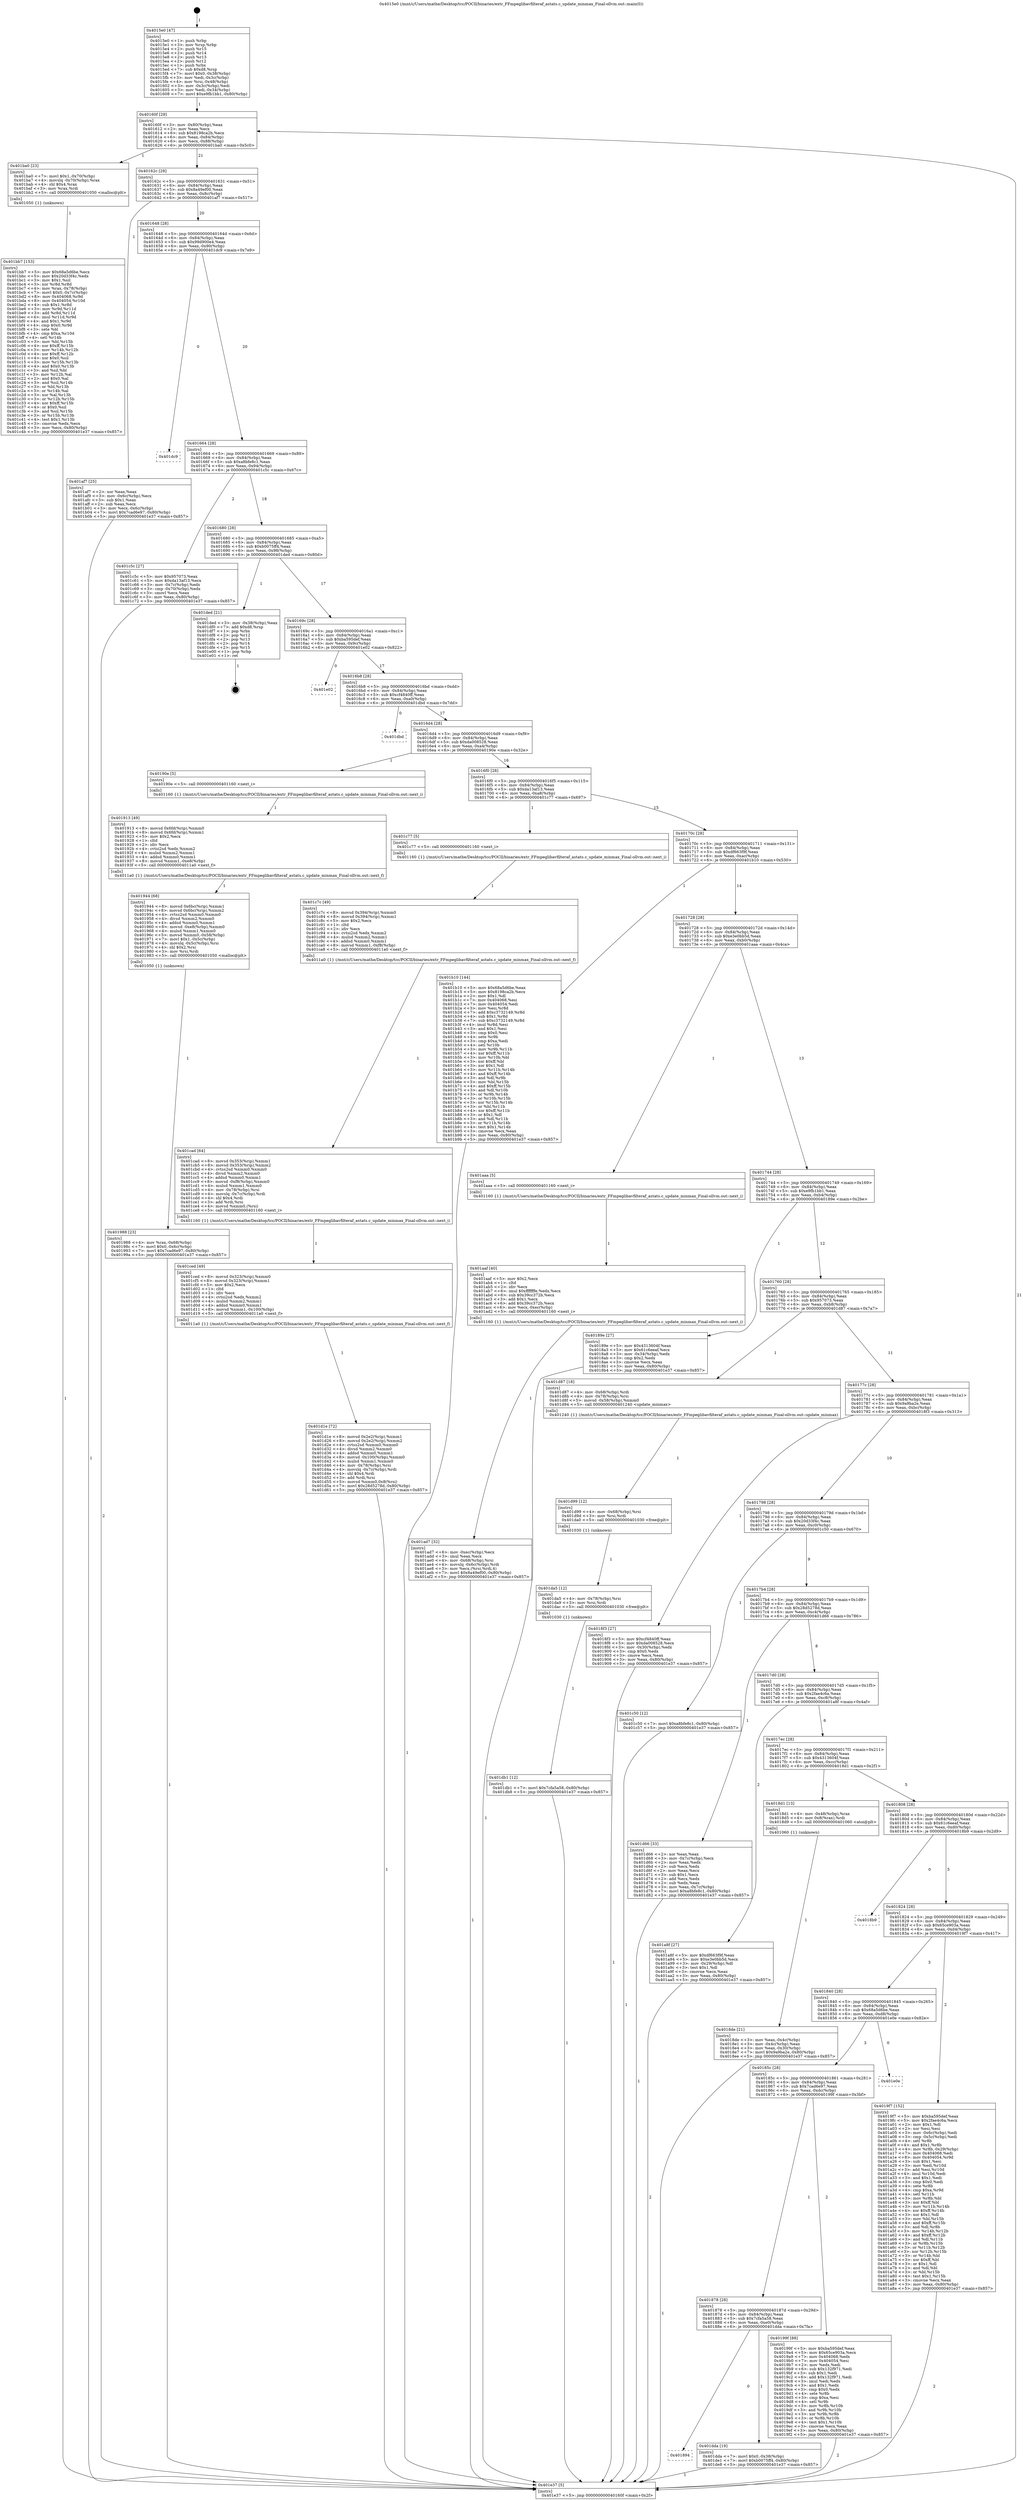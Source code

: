digraph "0x4015e0" {
  label = "0x4015e0 (/mnt/c/Users/mathe/Desktop/tcc/POCII/binaries/extr_FFmpeglibavfilteraf_astats.c_update_minmax_Final-ollvm.out::main(0))"
  labelloc = "t"
  node[shape=record]

  Entry [label="",width=0.3,height=0.3,shape=circle,fillcolor=black,style=filled]
  "0x40160f" [label="{
     0x40160f [29]\l
     | [instrs]\l
     &nbsp;&nbsp;0x40160f \<+3\>: mov -0x80(%rbp),%eax\l
     &nbsp;&nbsp;0x401612 \<+2\>: mov %eax,%ecx\l
     &nbsp;&nbsp;0x401614 \<+6\>: sub $0x8198ca2b,%ecx\l
     &nbsp;&nbsp;0x40161a \<+6\>: mov %eax,-0x84(%rbp)\l
     &nbsp;&nbsp;0x401620 \<+6\>: mov %ecx,-0x88(%rbp)\l
     &nbsp;&nbsp;0x401626 \<+6\>: je 0000000000401ba0 \<main+0x5c0\>\l
  }"]
  "0x401ba0" [label="{
     0x401ba0 [23]\l
     | [instrs]\l
     &nbsp;&nbsp;0x401ba0 \<+7\>: movl $0x1,-0x70(%rbp)\l
     &nbsp;&nbsp;0x401ba7 \<+4\>: movslq -0x70(%rbp),%rax\l
     &nbsp;&nbsp;0x401bab \<+4\>: shl $0x4,%rax\l
     &nbsp;&nbsp;0x401baf \<+3\>: mov %rax,%rdi\l
     &nbsp;&nbsp;0x401bb2 \<+5\>: call 0000000000401050 \<malloc@plt\>\l
     | [calls]\l
     &nbsp;&nbsp;0x401050 \{1\} (unknown)\l
  }"]
  "0x40162c" [label="{
     0x40162c [28]\l
     | [instrs]\l
     &nbsp;&nbsp;0x40162c \<+5\>: jmp 0000000000401631 \<main+0x51\>\l
     &nbsp;&nbsp;0x401631 \<+6\>: mov -0x84(%rbp),%eax\l
     &nbsp;&nbsp;0x401637 \<+5\>: sub $0x8a49ef00,%eax\l
     &nbsp;&nbsp;0x40163c \<+6\>: mov %eax,-0x8c(%rbp)\l
     &nbsp;&nbsp;0x401642 \<+6\>: je 0000000000401af7 \<main+0x517\>\l
  }"]
  Exit [label="",width=0.3,height=0.3,shape=circle,fillcolor=black,style=filled,peripheries=2]
  "0x401af7" [label="{
     0x401af7 [25]\l
     | [instrs]\l
     &nbsp;&nbsp;0x401af7 \<+2\>: xor %eax,%eax\l
     &nbsp;&nbsp;0x401af9 \<+3\>: mov -0x6c(%rbp),%ecx\l
     &nbsp;&nbsp;0x401afc \<+3\>: sub $0x1,%eax\l
     &nbsp;&nbsp;0x401aff \<+2\>: sub %eax,%ecx\l
     &nbsp;&nbsp;0x401b01 \<+3\>: mov %ecx,-0x6c(%rbp)\l
     &nbsp;&nbsp;0x401b04 \<+7\>: movl $0x7cad6e97,-0x80(%rbp)\l
     &nbsp;&nbsp;0x401b0b \<+5\>: jmp 0000000000401e37 \<main+0x857\>\l
  }"]
  "0x401648" [label="{
     0x401648 [28]\l
     | [instrs]\l
     &nbsp;&nbsp;0x401648 \<+5\>: jmp 000000000040164d \<main+0x6d\>\l
     &nbsp;&nbsp;0x40164d \<+6\>: mov -0x84(%rbp),%eax\l
     &nbsp;&nbsp;0x401653 \<+5\>: sub $0x99d900e4,%eax\l
     &nbsp;&nbsp;0x401658 \<+6\>: mov %eax,-0x90(%rbp)\l
     &nbsp;&nbsp;0x40165e \<+6\>: je 0000000000401dc9 \<main+0x7e9\>\l
  }"]
  "0x401894" [label="{
     0x401894\l
  }", style=dashed]
  "0x401dc9" [label="{
     0x401dc9\l
  }", style=dashed]
  "0x401664" [label="{
     0x401664 [28]\l
     | [instrs]\l
     &nbsp;&nbsp;0x401664 \<+5\>: jmp 0000000000401669 \<main+0x89\>\l
     &nbsp;&nbsp;0x401669 \<+6\>: mov -0x84(%rbp),%eax\l
     &nbsp;&nbsp;0x40166f \<+5\>: sub $0xa8bfe8c1,%eax\l
     &nbsp;&nbsp;0x401674 \<+6\>: mov %eax,-0x94(%rbp)\l
     &nbsp;&nbsp;0x40167a \<+6\>: je 0000000000401c5c \<main+0x67c\>\l
  }"]
  "0x401dda" [label="{
     0x401dda [19]\l
     | [instrs]\l
     &nbsp;&nbsp;0x401dda \<+7\>: movl $0x0,-0x38(%rbp)\l
     &nbsp;&nbsp;0x401de1 \<+7\>: movl $0xb0075ff4,-0x80(%rbp)\l
     &nbsp;&nbsp;0x401de8 \<+5\>: jmp 0000000000401e37 \<main+0x857\>\l
  }"]
  "0x401c5c" [label="{
     0x401c5c [27]\l
     | [instrs]\l
     &nbsp;&nbsp;0x401c5c \<+5\>: mov $0x957073,%eax\l
     &nbsp;&nbsp;0x401c61 \<+5\>: mov $0xda13af13,%ecx\l
     &nbsp;&nbsp;0x401c66 \<+3\>: mov -0x7c(%rbp),%edx\l
     &nbsp;&nbsp;0x401c69 \<+3\>: cmp -0x70(%rbp),%edx\l
     &nbsp;&nbsp;0x401c6c \<+3\>: cmovl %ecx,%eax\l
     &nbsp;&nbsp;0x401c6f \<+3\>: mov %eax,-0x80(%rbp)\l
     &nbsp;&nbsp;0x401c72 \<+5\>: jmp 0000000000401e37 \<main+0x857\>\l
  }"]
  "0x401680" [label="{
     0x401680 [28]\l
     | [instrs]\l
     &nbsp;&nbsp;0x401680 \<+5\>: jmp 0000000000401685 \<main+0xa5\>\l
     &nbsp;&nbsp;0x401685 \<+6\>: mov -0x84(%rbp),%eax\l
     &nbsp;&nbsp;0x40168b \<+5\>: sub $0xb0075ff4,%eax\l
     &nbsp;&nbsp;0x401690 \<+6\>: mov %eax,-0x98(%rbp)\l
     &nbsp;&nbsp;0x401696 \<+6\>: je 0000000000401ded \<main+0x80d\>\l
  }"]
  "0x401db1" [label="{
     0x401db1 [12]\l
     | [instrs]\l
     &nbsp;&nbsp;0x401db1 \<+7\>: movl $0x7cfa5a58,-0x80(%rbp)\l
     &nbsp;&nbsp;0x401db8 \<+5\>: jmp 0000000000401e37 \<main+0x857\>\l
  }"]
  "0x401ded" [label="{
     0x401ded [21]\l
     | [instrs]\l
     &nbsp;&nbsp;0x401ded \<+3\>: mov -0x38(%rbp),%eax\l
     &nbsp;&nbsp;0x401df0 \<+7\>: add $0xd8,%rsp\l
     &nbsp;&nbsp;0x401df7 \<+1\>: pop %rbx\l
     &nbsp;&nbsp;0x401df8 \<+2\>: pop %r12\l
     &nbsp;&nbsp;0x401dfa \<+2\>: pop %r13\l
     &nbsp;&nbsp;0x401dfc \<+2\>: pop %r14\l
     &nbsp;&nbsp;0x401dfe \<+2\>: pop %r15\l
     &nbsp;&nbsp;0x401e00 \<+1\>: pop %rbp\l
     &nbsp;&nbsp;0x401e01 \<+1\>: ret\l
  }"]
  "0x40169c" [label="{
     0x40169c [28]\l
     | [instrs]\l
     &nbsp;&nbsp;0x40169c \<+5\>: jmp 00000000004016a1 \<main+0xc1\>\l
     &nbsp;&nbsp;0x4016a1 \<+6\>: mov -0x84(%rbp),%eax\l
     &nbsp;&nbsp;0x4016a7 \<+5\>: sub $0xba595def,%eax\l
     &nbsp;&nbsp;0x4016ac \<+6\>: mov %eax,-0x9c(%rbp)\l
     &nbsp;&nbsp;0x4016b2 \<+6\>: je 0000000000401e02 \<main+0x822\>\l
  }"]
  "0x401da5" [label="{
     0x401da5 [12]\l
     | [instrs]\l
     &nbsp;&nbsp;0x401da5 \<+4\>: mov -0x78(%rbp),%rsi\l
     &nbsp;&nbsp;0x401da9 \<+3\>: mov %rsi,%rdi\l
     &nbsp;&nbsp;0x401dac \<+5\>: call 0000000000401030 \<free@plt\>\l
     | [calls]\l
     &nbsp;&nbsp;0x401030 \{1\} (unknown)\l
  }"]
  "0x401e02" [label="{
     0x401e02\l
  }", style=dashed]
  "0x4016b8" [label="{
     0x4016b8 [28]\l
     | [instrs]\l
     &nbsp;&nbsp;0x4016b8 \<+5\>: jmp 00000000004016bd \<main+0xdd\>\l
     &nbsp;&nbsp;0x4016bd \<+6\>: mov -0x84(%rbp),%eax\l
     &nbsp;&nbsp;0x4016c3 \<+5\>: sub $0xcf4840ff,%eax\l
     &nbsp;&nbsp;0x4016c8 \<+6\>: mov %eax,-0xa0(%rbp)\l
     &nbsp;&nbsp;0x4016ce \<+6\>: je 0000000000401dbd \<main+0x7dd\>\l
  }"]
  "0x401d99" [label="{
     0x401d99 [12]\l
     | [instrs]\l
     &nbsp;&nbsp;0x401d99 \<+4\>: mov -0x68(%rbp),%rsi\l
     &nbsp;&nbsp;0x401d9d \<+3\>: mov %rsi,%rdi\l
     &nbsp;&nbsp;0x401da0 \<+5\>: call 0000000000401030 \<free@plt\>\l
     | [calls]\l
     &nbsp;&nbsp;0x401030 \{1\} (unknown)\l
  }"]
  "0x401dbd" [label="{
     0x401dbd\l
  }", style=dashed]
  "0x4016d4" [label="{
     0x4016d4 [28]\l
     | [instrs]\l
     &nbsp;&nbsp;0x4016d4 \<+5\>: jmp 00000000004016d9 \<main+0xf9\>\l
     &nbsp;&nbsp;0x4016d9 \<+6\>: mov -0x84(%rbp),%eax\l
     &nbsp;&nbsp;0x4016df \<+5\>: sub $0xda008528,%eax\l
     &nbsp;&nbsp;0x4016e4 \<+6\>: mov %eax,-0xa4(%rbp)\l
     &nbsp;&nbsp;0x4016ea \<+6\>: je 000000000040190e \<main+0x32e\>\l
  }"]
  "0x401d1e" [label="{
     0x401d1e [72]\l
     | [instrs]\l
     &nbsp;&nbsp;0x401d1e \<+8\>: movsd 0x2e2(%rip),%xmm1\l
     &nbsp;&nbsp;0x401d26 \<+8\>: movsd 0x2e2(%rip),%xmm2\l
     &nbsp;&nbsp;0x401d2e \<+4\>: cvtss2sd %xmm0,%xmm0\l
     &nbsp;&nbsp;0x401d32 \<+4\>: divsd %xmm2,%xmm0\l
     &nbsp;&nbsp;0x401d36 \<+4\>: addsd %xmm0,%xmm1\l
     &nbsp;&nbsp;0x401d3a \<+8\>: movsd -0x100(%rbp),%xmm0\l
     &nbsp;&nbsp;0x401d42 \<+4\>: mulsd %xmm1,%xmm0\l
     &nbsp;&nbsp;0x401d46 \<+4\>: mov -0x78(%rbp),%rsi\l
     &nbsp;&nbsp;0x401d4a \<+4\>: movslq -0x7c(%rbp),%rdi\l
     &nbsp;&nbsp;0x401d4e \<+4\>: shl $0x4,%rdi\l
     &nbsp;&nbsp;0x401d52 \<+3\>: add %rdi,%rsi\l
     &nbsp;&nbsp;0x401d55 \<+5\>: movsd %xmm0,0x8(%rsi)\l
     &nbsp;&nbsp;0x401d5a \<+7\>: movl $0x28d5278d,-0x80(%rbp)\l
     &nbsp;&nbsp;0x401d61 \<+5\>: jmp 0000000000401e37 \<main+0x857\>\l
  }"]
  "0x40190e" [label="{
     0x40190e [5]\l
     | [instrs]\l
     &nbsp;&nbsp;0x40190e \<+5\>: call 0000000000401160 \<next_i\>\l
     | [calls]\l
     &nbsp;&nbsp;0x401160 \{1\} (/mnt/c/Users/mathe/Desktop/tcc/POCII/binaries/extr_FFmpeglibavfilteraf_astats.c_update_minmax_Final-ollvm.out::next_i)\l
  }"]
  "0x4016f0" [label="{
     0x4016f0 [28]\l
     | [instrs]\l
     &nbsp;&nbsp;0x4016f0 \<+5\>: jmp 00000000004016f5 \<main+0x115\>\l
     &nbsp;&nbsp;0x4016f5 \<+6\>: mov -0x84(%rbp),%eax\l
     &nbsp;&nbsp;0x4016fb \<+5\>: sub $0xda13af13,%eax\l
     &nbsp;&nbsp;0x401700 \<+6\>: mov %eax,-0xa8(%rbp)\l
     &nbsp;&nbsp;0x401706 \<+6\>: je 0000000000401c77 \<main+0x697\>\l
  }"]
  "0x401ced" [label="{
     0x401ced [49]\l
     | [instrs]\l
     &nbsp;&nbsp;0x401ced \<+8\>: movsd 0x323(%rip),%xmm0\l
     &nbsp;&nbsp;0x401cf5 \<+8\>: movsd 0x323(%rip),%xmm1\l
     &nbsp;&nbsp;0x401cfd \<+5\>: mov $0x2,%ecx\l
     &nbsp;&nbsp;0x401d02 \<+1\>: cltd\l
     &nbsp;&nbsp;0x401d03 \<+2\>: idiv %ecx\l
     &nbsp;&nbsp;0x401d05 \<+4\>: cvtsi2sd %edx,%xmm2\l
     &nbsp;&nbsp;0x401d09 \<+4\>: mulsd %xmm2,%xmm1\l
     &nbsp;&nbsp;0x401d0d \<+4\>: addsd %xmm0,%xmm1\l
     &nbsp;&nbsp;0x401d11 \<+8\>: movsd %xmm1,-0x100(%rbp)\l
     &nbsp;&nbsp;0x401d19 \<+5\>: call 00000000004011a0 \<next_f\>\l
     | [calls]\l
     &nbsp;&nbsp;0x4011a0 \{1\} (/mnt/c/Users/mathe/Desktop/tcc/POCII/binaries/extr_FFmpeglibavfilteraf_astats.c_update_minmax_Final-ollvm.out::next_f)\l
  }"]
  "0x401c77" [label="{
     0x401c77 [5]\l
     | [instrs]\l
     &nbsp;&nbsp;0x401c77 \<+5\>: call 0000000000401160 \<next_i\>\l
     | [calls]\l
     &nbsp;&nbsp;0x401160 \{1\} (/mnt/c/Users/mathe/Desktop/tcc/POCII/binaries/extr_FFmpeglibavfilteraf_astats.c_update_minmax_Final-ollvm.out::next_i)\l
  }"]
  "0x40170c" [label="{
     0x40170c [28]\l
     | [instrs]\l
     &nbsp;&nbsp;0x40170c \<+5\>: jmp 0000000000401711 \<main+0x131\>\l
     &nbsp;&nbsp;0x401711 \<+6\>: mov -0x84(%rbp),%eax\l
     &nbsp;&nbsp;0x401717 \<+5\>: sub $0xdf663f9f,%eax\l
     &nbsp;&nbsp;0x40171c \<+6\>: mov %eax,-0xac(%rbp)\l
     &nbsp;&nbsp;0x401722 \<+6\>: je 0000000000401b10 \<main+0x530\>\l
  }"]
  "0x401cad" [label="{
     0x401cad [64]\l
     | [instrs]\l
     &nbsp;&nbsp;0x401cad \<+8\>: movsd 0x353(%rip),%xmm1\l
     &nbsp;&nbsp;0x401cb5 \<+8\>: movsd 0x353(%rip),%xmm2\l
     &nbsp;&nbsp;0x401cbd \<+4\>: cvtss2sd %xmm0,%xmm0\l
     &nbsp;&nbsp;0x401cc1 \<+4\>: divsd %xmm2,%xmm0\l
     &nbsp;&nbsp;0x401cc5 \<+4\>: addsd %xmm0,%xmm1\l
     &nbsp;&nbsp;0x401cc9 \<+8\>: movsd -0xf8(%rbp),%xmm0\l
     &nbsp;&nbsp;0x401cd1 \<+4\>: mulsd %xmm1,%xmm0\l
     &nbsp;&nbsp;0x401cd5 \<+4\>: mov -0x78(%rbp),%rsi\l
     &nbsp;&nbsp;0x401cd9 \<+4\>: movslq -0x7c(%rbp),%rdi\l
     &nbsp;&nbsp;0x401cdd \<+4\>: shl $0x4,%rdi\l
     &nbsp;&nbsp;0x401ce1 \<+3\>: add %rdi,%rsi\l
     &nbsp;&nbsp;0x401ce4 \<+4\>: movsd %xmm0,(%rsi)\l
     &nbsp;&nbsp;0x401ce8 \<+5\>: call 0000000000401160 \<next_i\>\l
     | [calls]\l
     &nbsp;&nbsp;0x401160 \{1\} (/mnt/c/Users/mathe/Desktop/tcc/POCII/binaries/extr_FFmpeglibavfilteraf_astats.c_update_minmax_Final-ollvm.out::next_i)\l
  }"]
  "0x401b10" [label="{
     0x401b10 [144]\l
     | [instrs]\l
     &nbsp;&nbsp;0x401b10 \<+5\>: mov $0x68a5d6be,%eax\l
     &nbsp;&nbsp;0x401b15 \<+5\>: mov $0x8198ca2b,%ecx\l
     &nbsp;&nbsp;0x401b1a \<+2\>: mov $0x1,%dl\l
     &nbsp;&nbsp;0x401b1c \<+7\>: mov 0x404068,%esi\l
     &nbsp;&nbsp;0x401b23 \<+7\>: mov 0x404054,%edi\l
     &nbsp;&nbsp;0x401b2a \<+3\>: mov %esi,%r8d\l
     &nbsp;&nbsp;0x401b2d \<+7\>: add $0xc3732149,%r8d\l
     &nbsp;&nbsp;0x401b34 \<+4\>: sub $0x1,%r8d\l
     &nbsp;&nbsp;0x401b38 \<+7\>: sub $0xc3732149,%r8d\l
     &nbsp;&nbsp;0x401b3f \<+4\>: imul %r8d,%esi\l
     &nbsp;&nbsp;0x401b43 \<+3\>: and $0x1,%esi\l
     &nbsp;&nbsp;0x401b46 \<+3\>: cmp $0x0,%esi\l
     &nbsp;&nbsp;0x401b49 \<+4\>: sete %r9b\l
     &nbsp;&nbsp;0x401b4d \<+3\>: cmp $0xa,%edi\l
     &nbsp;&nbsp;0x401b50 \<+4\>: setl %r10b\l
     &nbsp;&nbsp;0x401b54 \<+3\>: mov %r9b,%r11b\l
     &nbsp;&nbsp;0x401b57 \<+4\>: xor $0xff,%r11b\l
     &nbsp;&nbsp;0x401b5b \<+3\>: mov %r10b,%bl\l
     &nbsp;&nbsp;0x401b5e \<+3\>: xor $0xff,%bl\l
     &nbsp;&nbsp;0x401b61 \<+3\>: xor $0x1,%dl\l
     &nbsp;&nbsp;0x401b64 \<+3\>: mov %r11b,%r14b\l
     &nbsp;&nbsp;0x401b67 \<+4\>: and $0xff,%r14b\l
     &nbsp;&nbsp;0x401b6b \<+3\>: and %dl,%r9b\l
     &nbsp;&nbsp;0x401b6e \<+3\>: mov %bl,%r15b\l
     &nbsp;&nbsp;0x401b71 \<+4\>: and $0xff,%r15b\l
     &nbsp;&nbsp;0x401b75 \<+3\>: and %dl,%r10b\l
     &nbsp;&nbsp;0x401b78 \<+3\>: or %r9b,%r14b\l
     &nbsp;&nbsp;0x401b7b \<+3\>: or %r10b,%r15b\l
     &nbsp;&nbsp;0x401b7e \<+3\>: xor %r15b,%r14b\l
     &nbsp;&nbsp;0x401b81 \<+3\>: or %bl,%r11b\l
     &nbsp;&nbsp;0x401b84 \<+4\>: xor $0xff,%r11b\l
     &nbsp;&nbsp;0x401b88 \<+3\>: or $0x1,%dl\l
     &nbsp;&nbsp;0x401b8b \<+3\>: and %dl,%r11b\l
     &nbsp;&nbsp;0x401b8e \<+3\>: or %r11b,%r14b\l
     &nbsp;&nbsp;0x401b91 \<+4\>: test $0x1,%r14b\l
     &nbsp;&nbsp;0x401b95 \<+3\>: cmovne %ecx,%eax\l
     &nbsp;&nbsp;0x401b98 \<+3\>: mov %eax,-0x80(%rbp)\l
     &nbsp;&nbsp;0x401b9b \<+5\>: jmp 0000000000401e37 \<main+0x857\>\l
  }"]
  "0x401728" [label="{
     0x401728 [28]\l
     | [instrs]\l
     &nbsp;&nbsp;0x401728 \<+5\>: jmp 000000000040172d \<main+0x14d\>\l
     &nbsp;&nbsp;0x40172d \<+6\>: mov -0x84(%rbp),%eax\l
     &nbsp;&nbsp;0x401733 \<+5\>: sub $0xe3e0bb5d,%eax\l
     &nbsp;&nbsp;0x401738 \<+6\>: mov %eax,-0xb0(%rbp)\l
     &nbsp;&nbsp;0x40173e \<+6\>: je 0000000000401aaa \<main+0x4ca\>\l
  }"]
  "0x401c7c" [label="{
     0x401c7c [49]\l
     | [instrs]\l
     &nbsp;&nbsp;0x401c7c \<+8\>: movsd 0x394(%rip),%xmm0\l
     &nbsp;&nbsp;0x401c84 \<+8\>: movsd 0x394(%rip),%xmm1\l
     &nbsp;&nbsp;0x401c8c \<+5\>: mov $0x2,%ecx\l
     &nbsp;&nbsp;0x401c91 \<+1\>: cltd\l
     &nbsp;&nbsp;0x401c92 \<+2\>: idiv %ecx\l
     &nbsp;&nbsp;0x401c94 \<+4\>: cvtsi2sd %edx,%xmm2\l
     &nbsp;&nbsp;0x401c98 \<+4\>: mulsd %xmm2,%xmm1\l
     &nbsp;&nbsp;0x401c9c \<+4\>: addsd %xmm0,%xmm1\l
     &nbsp;&nbsp;0x401ca0 \<+8\>: movsd %xmm1,-0xf8(%rbp)\l
     &nbsp;&nbsp;0x401ca8 \<+5\>: call 00000000004011a0 \<next_f\>\l
     | [calls]\l
     &nbsp;&nbsp;0x4011a0 \{1\} (/mnt/c/Users/mathe/Desktop/tcc/POCII/binaries/extr_FFmpeglibavfilteraf_astats.c_update_minmax_Final-ollvm.out::next_f)\l
  }"]
  "0x401aaa" [label="{
     0x401aaa [5]\l
     | [instrs]\l
     &nbsp;&nbsp;0x401aaa \<+5\>: call 0000000000401160 \<next_i\>\l
     | [calls]\l
     &nbsp;&nbsp;0x401160 \{1\} (/mnt/c/Users/mathe/Desktop/tcc/POCII/binaries/extr_FFmpeglibavfilteraf_astats.c_update_minmax_Final-ollvm.out::next_i)\l
  }"]
  "0x401744" [label="{
     0x401744 [28]\l
     | [instrs]\l
     &nbsp;&nbsp;0x401744 \<+5\>: jmp 0000000000401749 \<main+0x169\>\l
     &nbsp;&nbsp;0x401749 \<+6\>: mov -0x84(%rbp),%eax\l
     &nbsp;&nbsp;0x40174f \<+5\>: sub $0xe9fb1bb1,%eax\l
     &nbsp;&nbsp;0x401754 \<+6\>: mov %eax,-0xb4(%rbp)\l
     &nbsp;&nbsp;0x40175a \<+6\>: je 000000000040189e \<main+0x2be\>\l
  }"]
  "0x401bb7" [label="{
     0x401bb7 [153]\l
     | [instrs]\l
     &nbsp;&nbsp;0x401bb7 \<+5\>: mov $0x68a5d6be,%ecx\l
     &nbsp;&nbsp;0x401bbc \<+5\>: mov $0x20d33f4c,%edx\l
     &nbsp;&nbsp;0x401bc1 \<+3\>: mov $0x1,%sil\l
     &nbsp;&nbsp;0x401bc4 \<+3\>: xor %r8d,%r8d\l
     &nbsp;&nbsp;0x401bc7 \<+4\>: mov %rax,-0x78(%rbp)\l
     &nbsp;&nbsp;0x401bcb \<+7\>: movl $0x0,-0x7c(%rbp)\l
     &nbsp;&nbsp;0x401bd2 \<+8\>: mov 0x404068,%r9d\l
     &nbsp;&nbsp;0x401bda \<+8\>: mov 0x404054,%r10d\l
     &nbsp;&nbsp;0x401be2 \<+4\>: sub $0x1,%r8d\l
     &nbsp;&nbsp;0x401be6 \<+3\>: mov %r9d,%r11d\l
     &nbsp;&nbsp;0x401be9 \<+3\>: add %r8d,%r11d\l
     &nbsp;&nbsp;0x401bec \<+4\>: imul %r11d,%r9d\l
     &nbsp;&nbsp;0x401bf0 \<+4\>: and $0x1,%r9d\l
     &nbsp;&nbsp;0x401bf4 \<+4\>: cmp $0x0,%r9d\l
     &nbsp;&nbsp;0x401bf8 \<+3\>: sete %bl\l
     &nbsp;&nbsp;0x401bfb \<+4\>: cmp $0xa,%r10d\l
     &nbsp;&nbsp;0x401bff \<+4\>: setl %r14b\l
     &nbsp;&nbsp;0x401c03 \<+3\>: mov %bl,%r15b\l
     &nbsp;&nbsp;0x401c06 \<+4\>: xor $0xff,%r15b\l
     &nbsp;&nbsp;0x401c0a \<+3\>: mov %r14b,%r12b\l
     &nbsp;&nbsp;0x401c0d \<+4\>: xor $0xff,%r12b\l
     &nbsp;&nbsp;0x401c11 \<+4\>: xor $0x0,%sil\l
     &nbsp;&nbsp;0x401c15 \<+3\>: mov %r15b,%r13b\l
     &nbsp;&nbsp;0x401c18 \<+4\>: and $0x0,%r13b\l
     &nbsp;&nbsp;0x401c1c \<+3\>: and %sil,%bl\l
     &nbsp;&nbsp;0x401c1f \<+3\>: mov %r12b,%al\l
     &nbsp;&nbsp;0x401c22 \<+2\>: and $0x0,%al\l
     &nbsp;&nbsp;0x401c24 \<+3\>: and %sil,%r14b\l
     &nbsp;&nbsp;0x401c27 \<+3\>: or %bl,%r13b\l
     &nbsp;&nbsp;0x401c2a \<+3\>: or %r14b,%al\l
     &nbsp;&nbsp;0x401c2d \<+3\>: xor %al,%r13b\l
     &nbsp;&nbsp;0x401c30 \<+3\>: or %r12b,%r15b\l
     &nbsp;&nbsp;0x401c33 \<+4\>: xor $0xff,%r15b\l
     &nbsp;&nbsp;0x401c37 \<+4\>: or $0x0,%sil\l
     &nbsp;&nbsp;0x401c3b \<+3\>: and %sil,%r15b\l
     &nbsp;&nbsp;0x401c3e \<+3\>: or %r15b,%r13b\l
     &nbsp;&nbsp;0x401c41 \<+4\>: test $0x1,%r13b\l
     &nbsp;&nbsp;0x401c45 \<+3\>: cmovne %edx,%ecx\l
     &nbsp;&nbsp;0x401c48 \<+3\>: mov %ecx,-0x80(%rbp)\l
     &nbsp;&nbsp;0x401c4b \<+5\>: jmp 0000000000401e37 \<main+0x857\>\l
  }"]
  "0x40189e" [label="{
     0x40189e [27]\l
     | [instrs]\l
     &nbsp;&nbsp;0x40189e \<+5\>: mov $0x4313604f,%eax\l
     &nbsp;&nbsp;0x4018a3 \<+5\>: mov $0x61c6eeaf,%ecx\l
     &nbsp;&nbsp;0x4018a8 \<+3\>: mov -0x34(%rbp),%edx\l
     &nbsp;&nbsp;0x4018ab \<+3\>: cmp $0x2,%edx\l
     &nbsp;&nbsp;0x4018ae \<+3\>: cmovne %ecx,%eax\l
     &nbsp;&nbsp;0x4018b1 \<+3\>: mov %eax,-0x80(%rbp)\l
     &nbsp;&nbsp;0x4018b4 \<+5\>: jmp 0000000000401e37 \<main+0x857\>\l
  }"]
  "0x401760" [label="{
     0x401760 [28]\l
     | [instrs]\l
     &nbsp;&nbsp;0x401760 \<+5\>: jmp 0000000000401765 \<main+0x185\>\l
     &nbsp;&nbsp;0x401765 \<+6\>: mov -0x84(%rbp),%eax\l
     &nbsp;&nbsp;0x40176b \<+5\>: sub $0x957073,%eax\l
     &nbsp;&nbsp;0x401770 \<+6\>: mov %eax,-0xb8(%rbp)\l
     &nbsp;&nbsp;0x401776 \<+6\>: je 0000000000401d87 \<main+0x7a7\>\l
  }"]
  "0x401e37" [label="{
     0x401e37 [5]\l
     | [instrs]\l
     &nbsp;&nbsp;0x401e37 \<+5\>: jmp 000000000040160f \<main+0x2f\>\l
  }"]
  "0x4015e0" [label="{
     0x4015e0 [47]\l
     | [instrs]\l
     &nbsp;&nbsp;0x4015e0 \<+1\>: push %rbp\l
     &nbsp;&nbsp;0x4015e1 \<+3\>: mov %rsp,%rbp\l
     &nbsp;&nbsp;0x4015e4 \<+2\>: push %r15\l
     &nbsp;&nbsp;0x4015e6 \<+2\>: push %r14\l
     &nbsp;&nbsp;0x4015e8 \<+2\>: push %r13\l
     &nbsp;&nbsp;0x4015ea \<+2\>: push %r12\l
     &nbsp;&nbsp;0x4015ec \<+1\>: push %rbx\l
     &nbsp;&nbsp;0x4015ed \<+7\>: sub $0xd8,%rsp\l
     &nbsp;&nbsp;0x4015f4 \<+7\>: movl $0x0,-0x38(%rbp)\l
     &nbsp;&nbsp;0x4015fb \<+3\>: mov %edi,-0x3c(%rbp)\l
     &nbsp;&nbsp;0x4015fe \<+4\>: mov %rsi,-0x48(%rbp)\l
     &nbsp;&nbsp;0x401602 \<+3\>: mov -0x3c(%rbp),%edi\l
     &nbsp;&nbsp;0x401605 \<+3\>: mov %edi,-0x34(%rbp)\l
     &nbsp;&nbsp;0x401608 \<+7\>: movl $0xe9fb1bb1,-0x80(%rbp)\l
  }"]
  "0x401ad7" [label="{
     0x401ad7 [32]\l
     | [instrs]\l
     &nbsp;&nbsp;0x401ad7 \<+6\>: mov -0xec(%rbp),%ecx\l
     &nbsp;&nbsp;0x401add \<+3\>: imul %eax,%ecx\l
     &nbsp;&nbsp;0x401ae0 \<+4\>: mov -0x68(%rbp),%rsi\l
     &nbsp;&nbsp;0x401ae4 \<+4\>: movslq -0x6c(%rbp),%rdi\l
     &nbsp;&nbsp;0x401ae8 \<+3\>: mov %ecx,(%rsi,%rdi,4)\l
     &nbsp;&nbsp;0x401aeb \<+7\>: movl $0x8a49ef00,-0x80(%rbp)\l
     &nbsp;&nbsp;0x401af2 \<+5\>: jmp 0000000000401e37 \<main+0x857\>\l
  }"]
  "0x401d87" [label="{
     0x401d87 [18]\l
     | [instrs]\l
     &nbsp;&nbsp;0x401d87 \<+4\>: mov -0x68(%rbp),%rdi\l
     &nbsp;&nbsp;0x401d8b \<+4\>: mov -0x78(%rbp),%rsi\l
     &nbsp;&nbsp;0x401d8f \<+5\>: movsd -0x58(%rbp),%xmm0\l
     &nbsp;&nbsp;0x401d94 \<+5\>: call 0000000000401240 \<update_minmax\>\l
     | [calls]\l
     &nbsp;&nbsp;0x401240 \{1\} (/mnt/c/Users/mathe/Desktop/tcc/POCII/binaries/extr_FFmpeglibavfilteraf_astats.c_update_minmax_Final-ollvm.out::update_minmax)\l
  }"]
  "0x40177c" [label="{
     0x40177c [28]\l
     | [instrs]\l
     &nbsp;&nbsp;0x40177c \<+5\>: jmp 0000000000401781 \<main+0x1a1\>\l
     &nbsp;&nbsp;0x401781 \<+6\>: mov -0x84(%rbp),%eax\l
     &nbsp;&nbsp;0x401787 \<+5\>: sub $0x9a9ba2e,%eax\l
     &nbsp;&nbsp;0x40178c \<+6\>: mov %eax,-0xbc(%rbp)\l
     &nbsp;&nbsp;0x401792 \<+6\>: je 00000000004018f3 \<main+0x313\>\l
  }"]
  "0x401aaf" [label="{
     0x401aaf [40]\l
     | [instrs]\l
     &nbsp;&nbsp;0x401aaf \<+5\>: mov $0x2,%ecx\l
     &nbsp;&nbsp;0x401ab4 \<+1\>: cltd\l
     &nbsp;&nbsp;0x401ab5 \<+2\>: idiv %ecx\l
     &nbsp;&nbsp;0x401ab7 \<+6\>: imul $0xfffffffe,%edx,%ecx\l
     &nbsp;&nbsp;0x401abd \<+6\>: sub $0x39cc372b,%ecx\l
     &nbsp;&nbsp;0x401ac3 \<+3\>: add $0x1,%ecx\l
     &nbsp;&nbsp;0x401ac6 \<+6\>: add $0x39cc372b,%ecx\l
     &nbsp;&nbsp;0x401acc \<+6\>: mov %ecx,-0xec(%rbp)\l
     &nbsp;&nbsp;0x401ad2 \<+5\>: call 0000000000401160 \<next_i\>\l
     | [calls]\l
     &nbsp;&nbsp;0x401160 \{1\} (/mnt/c/Users/mathe/Desktop/tcc/POCII/binaries/extr_FFmpeglibavfilteraf_astats.c_update_minmax_Final-ollvm.out::next_i)\l
  }"]
  "0x4018f3" [label="{
     0x4018f3 [27]\l
     | [instrs]\l
     &nbsp;&nbsp;0x4018f3 \<+5\>: mov $0xcf4840ff,%eax\l
     &nbsp;&nbsp;0x4018f8 \<+5\>: mov $0xda008528,%ecx\l
     &nbsp;&nbsp;0x4018fd \<+3\>: mov -0x30(%rbp),%edx\l
     &nbsp;&nbsp;0x401900 \<+3\>: cmp $0x0,%edx\l
     &nbsp;&nbsp;0x401903 \<+3\>: cmove %ecx,%eax\l
     &nbsp;&nbsp;0x401906 \<+3\>: mov %eax,-0x80(%rbp)\l
     &nbsp;&nbsp;0x401909 \<+5\>: jmp 0000000000401e37 \<main+0x857\>\l
  }"]
  "0x401798" [label="{
     0x401798 [28]\l
     | [instrs]\l
     &nbsp;&nbsp;0x401798 \<+5\>: jmp 000000000040179d \<main+0x1bd\>\l
     &nbsp;&nbsp;0x40179d \<+6\>: mov -0x84(%rbp),%eax\l
     &nbsp;&nbsp;0x4017a3 \<+5\>: sub $0x20d33f4c,%eax\l
     &nbsp;&nbsp;0x4017a8 \<+6\>: mov %eax,-0xc0(%rbp)\l
     &nbsp;&nbsp;0x4017ae \<+6\>: je 0000000000401c50 \<main+0x670\>\l
  }"]
  "0x401878" [label="{
     0x401878 [28]\l
     | [instrs]\l
     &nbsp;&nbsp;0x401878 \<+5\>: jmp 000000000040187d \<main+0x29d\>\l
     &nbsp;&nbsp;0x40187d \<+6\>: mov -0x84(%rbp),%eax\l
     &nbsp;&nbsp;0x401883 \<+5\>: sub $0x7cfa5a58,%eax\l
     &nbsp;&nbsp;0x401888 \<+6\>: mov %eax,-0xe0(%rbp)\l
     &nbsp;&nbsp;0x40188e \<+6\>: je 0000000000401dda \<main+0x7fa\>\l
  }"]
  "0x401c50" [label="{
     0x401c50 [12]\l
     | [instrs]\l
     &nbsp;&nbsp;0x401c50 \<+7\>: movl $0xa8bfe8c1,-0x80(%rbp)\l
     &nbsp;&nbsp;0x401c57 \<+5\>: jmp 0000000000401e37 \<main+0x857\>\l
  }"]
  "0x4017b4" [label="{
     0x4017b4 [28]\l
     | [instrs]\l
     &nbsp;&nbsp;0x4017b4 \<+5\>: jmp 00000000004017b9 \<main+0x1d9\>\l
     &nbsp;&nbsp;0x4017b9 \<+6\>: mov -0x84(%rbp),%eax\l
     &nbsp;&nbsp;0x4017bf \<+5\>: sub $0x28d5278d,%eax\l
     &nbsp;&nbsp;0x4017c4 \<+6\>: mov %eax,-0xc4(%rbp)\l
     &nbsp;&nbsp;0x4017ca \<+6\>: je 0000000000401d66 \<main+0x786\>\l
  }"]
  "0x40199f" [label="{
     0x40199f [88]\l
     | [instrs]\l
     &nbsp;&nbsp;0x40199f \<+5\>: mov $0xba595def,%eax\l
     &nbsp;&nbsp;0x4019a4 \<+5\>: mov $0x65ce903a,%ecx\l
     &nbsp;&nbsp;0x4019a9 \<+7\>: mov 0x404068,%edx\l
     &nbsp;&nbsp;0x4019b0 \<+7\>: mov 0x404054,%esi\l
     &nbsp;&nbsp;0x4019b7 \<+2\>: mov %edx,%edi\l
     &nbsp;&nbsp;0x4019b9 \<+6\>: sub $0x132f971,%edi\l
     &nbsp;&nbsp;0x4019bf \<+3\>: sub $0x1,%edi\l
     &nbsp;&nbsp;0x4019c2 \<+6\>: add $0x132f971,%edi\l
     &nbsp;&nbsp;0x4019c8 \<+3\>: imul %edi,%edx\l
     &nbsp;&nbsp;0x4019cb \<+3\>: and $0x1,%edx\l
     &nbsp;&nbsp;0x4019ce \<+3\>: cmp $0x0,%edx\l
     &nbsp;&nbsp;0x4019d1 \<+4\>: sete %r8b\l
     &nbsp;&nbsp;0x4019d5 \<+3\>: cmp $0xa,%esi\l
     &nbsp;&nbsp;0x4019d8 \<+4\>: setl %r9b\l
     &nbsp;&nbsp;0x4019dc \<+3\>: mov %r8b,%r10b\l
     &nbsp;&nbsp;0x4019df \<+3\>: and %r9b,%r10b\l
     &nbsp;&nbsp;0x4019e2 \<+3\>: xor %r9b,%r8b\l
     &nbsp;&nbsp;0x4019e5 \<+3\>: or %r8b,%r10b\l
     &nbsp;&nbsp;0x4019e8 \<+4\>: test $0x1,%r10b\l
     &nbsp;&nbsp;0x4019ec \<+3\>: cmovne %ecx,%eax\l
     &nbsp;&nbsp;0x4019ef \<+3\>: mov %eax,-0x80(%rbp)\l
     &nbsp;&nbsp;0x4019f2 \<+5\>: jmp 0000000000401e37 \<main+0x857\>\l
  }"]
  "0x401d66" [label="{
     0x401d66 [33]\l
     | [instrs]\l
     &nbsp;&nbsp;0x401d66 \<+2\>: xor %eax,%eax\l
     &nbsp;&nbsp;0x401d68 \<+3\>: mov -0x7c(%rbp),%ecx\l
     &nbsp;&nbsp;0x401d6b \<+2\>: mov %eax,%edx\l
     &nbsp;&nbsp;0x401d6d \<+2\>: sub %ecx,%edx\l
     &nbsp;&nbsp;0x401d6f \<+2\>: mov %eax,%ecx\l
     &nbsp;&nbsp;0x401d71 \<+3\>: sub $0x1,%ecx\l
     &nbsp;&nbsp;0x401d74 \<+2\>: add %ecx,%edx\l
     &nbsp;&nbsp;0x401d76 \<+2\>: sub %edx,%eax\l
     &nbsp;&nbsp;0x401d78 \<+3\>: mov %eax,-0x7c(%rbp)\l
     &nbsp;&nbsp;0x401d7b \<+7\>: movl $0xa8bfe8c1,-0x80(%rbp)\l
     &nbsp;&nbsp;0x401d82 \<+5\>: jmp 0000000000401e37 \<main+0x857\>\l
  }"]
  "0x4017d0" [label="{
     0x4017d0 [28]\l
     | [instrs]\l
     &nbsp;&nbsp;0x4017d0 \<+5\>: jmp 00000000004017d5 \<main+0x1f5\>\l
     &nbsp;&nbsp;0x4017d5 \<+6\>: mov -0x84(%rbp),%eax\l
     &nbsp;&nbsp;0x4017db \<+5\>: sub $0x2fae4c6a,%eax\l
     &nbsp;&nbsp;0x4017e0 \<+6\>: mov %eax,-0xc8(%rbp)\l
     &nbsp;&nbsp;0x4017e6 \<+6\>: je 0000000000401a8f \<main+0x4af\>\l
  }"]
  "0x40185c" [label="{
     0x40185c [28]\l
     | [instrs]\l
     &nbsp;&nbsp;0x40185c \<+5\>: jmp 0000000000401861 \<main+0x281\>\l
     &nbsp;&nbsp;0x401861 \<+6\>: mov -0x84(%rbp),%eax\l
     &nbsp;&nbsp;0x401867 \<+5\>: sub $0x7cad6e97,%eax\l
     &nbsp;&nbsp;0x40186c \<+6\>: mov %eax,-0xdc(%rbp)\l
     &nbsp;&nbsp;0x401872 \<+6\>: je 000000000040199f \<main+0x3bf\>\l
  }"]
  "0x401a8f" [label="{
     0x401a8f [27]\l
     | [instrs]\l
     &nbsp;&nbsp;0x401a8f \<+5\>: mov $0xdf663f9f,%eax\l
     &nbsp;&nbsp;0x401a94 \<+5\>: mov $0xe3e0bb5d,%ecx\l
     &nbsp;&nbsp;0x401a99 \<+3\>: mov -0x29(%rbp),%dl\l
     &nbsp;&nbsp;0x401a9c \<+3\>: test $0x1,%dl\l
     &nbsp;&nbsp;0x401a9f \<+3\>: cmovne %ecx,%eax\l
     &nbsp;&nbsp;0x401aa2 \<+3\>: mov %eax,-0x80(%rbp)\l
     &nbsp;&nbsp;0x401aa5 \<+5\>: jmp 0000000000401e37 \<main+0x857\>\l
  }"]
  "0x4017ec" [label="{
     0x4017ec [28]\l
     | [instrs]\l
     &nbsp;&nbsp;0x4017ec \<+5\>: jmp 00000000004017f1 \<main+0x211\>\l
     &nbsp;&nbsp;0x4017f1 \<+6\>: mov -0x84(%rbp),%eax\l
     &nbsp;&nbsp;0x4017f7 \<+5\>: sub $0x4313604f,%eax\l
     &nbsp;&nbsp;0x4017fc \<+6\>: mov %eax,-0xcc(%rbp)\l
     &nbsp;&nbsp;0x401802 \<+6\>: je 00000000004018d1 \<main+0x2f1\>\l
  }"]
  "0x401e0e" [label="{
     0x401e0e\l
  }", style=dashed]
  "0x4018d1" [label="{
     0x4018d1 [13]\l
     | [instrs]\l
     &nbsp;&nbsp;0x4018d1 \<+4\>: mov -0x48(%rbp),%rax\l
     &nbsp;&nbsp;0x4018d5 \<+4\>: mov 0x8(%rax),%rdi\l
     &nbsp;&nbsp;0x4018d9 \<+5\>: call 0000000000401060 \<atoi@plt\>\l
     | [calls]\l
     &nbsp;&nbsp;0x401060 \{1\} (unknown)\l
  }"]
  "0x401808" [label="{
     0x401808 [28]\l
     | [instrs]\l
     &nbsp;&nbsp;0x401808 \<+5\>: jmp 000000000040180d \<main+0x22d\>\l
     &nbsp;&nbsp;0x40180d \<+6\>: mov -0x84(%rbp),%eax\l
     &nbsp;&nbsp;0x401813 \<+5\>: sub $0x61c6eeaf,%eax\l
     &nbsp;&nbsp;0x401818 \<+6\>: mov %eax,-0xd0(%rbp)\l
     &nbsp;&nbsp;0x40181e \<+6\>: je 00000000004018b9 \<main+0x2d9\>\l
  }"]
  "0x4018de" [label="{
     0x4018de [21]\l
     | [instrs]\l
     &nbsp;&nbsp;0x4018de \<+3\>: mov %eax,-0x4c(%rbp)\l
     &nbsp;&nbsp;0x4018e1 \<+3\>: mov -0x4c(%rbp),%eax\l
     &nbsp;&nbsp;0x4018e4 \<+3\>: mov %eax,-0x30(%rbp)\l
     &nbsp;&nbsp;0x4018e7 \<+7\>: movl $0x9a9ba2e,-0x80(%rbp)\l
     &nbsp;&nbsp;0x4018ee \<+5\>: jmp 0000000000401e37 \<main+0x857\>\l
  }"]
  "0x401913" [label="{
     0x401913 [49]\l
     | [instrs]\l
     &nbsp;&nbsp;0x401913 \<+8\>: movsd 0x6fd(%rip),%xmm0\l
     &nbsp;&nbsp;0x40191b \<+8\>: movsd 0x6fd(%rip),%xmm1\l
     &nbsp;&nbsp;0x401923 \<+5\>: mov $0x2,%ecx\l
     &nbsp;&nbsp;0x401928 \<+1\>: cltd\l
     &nbsp;&nbsp;0x401929 \<+2\>: idiv %ecx\l
     &nbsp;&nbsp;0x40192b \<+4\>: cvtsi2sd %edx,%xmm2\l
     &nbsp;&nbsp;0x40192f \<+4\>: mulsd %xmm2,%xmm1\l
     &nbsp;&nbsp;0x401933 \<+4\>: addsd %xmm0,%xmm1\l
     &nbsp;&nbsp;0x401937 \<+8\>: movsd %xmm1,-0xe8(%rbp)\l
     &nbsp;&nbsp;0x40193f \<+5\>: call 00000000004011a0 \<next_f\>\l
     | [calls]\l
     &nbsp;&nbsp;0x4011a0 \{1\} (/mnt/c/Users/mathe/Desktop/tcc/POCII/binaries/extr_FFmpeglibavfilteraf_astats.c_update_minmax_Final-ollvm.out::next_f)\l
  }"]
  "0x401944" [label="{
     0x401944 [68]\l
     | [instrs]\l
     &nbsp;&nbsp;0x401944 \<+8\>: movsd 0x6bc(%rip),%xmm1\l
     &nbsp;&nbsp;0x40194c \<+8\>: movsd 0x6bc(%rip),%xmm2\l
     &nbsp;&nbsp;0x401954 \<+4\>: cvtss2sd %xmm0,%xmm0\l
     &nbsp;&nbsp;0x401958 \<+4\>: divsd %xmm2,%xmm0\l
     &nbsp;&nbsp;0x40195c \<+4\>: addsd %xmm0,%xmm1\l
     &nbsp;&nbsp;0x401960 \<+8\>: movsd -0xe8(%rbp),%xmm0\l
     &nbsp;&nbsp;0x401968 \<+4\>: mulsd %xmm1,%xmm0\l
     &nbsp;&nbsp;0x40196c \<+5\>: movsd %xmm0,-0x58(%rbp)\l
     &nbsp;&nbsp;0x401971 \<+7\>: movl $0x1,-0x5c(%rbp)\l
     &nbsp;&nbsp;0x401978 \<+4\>: movslq -0x5c(%rbp),%rsi\l
     &nbsp;&nbsp;0x40197c \<+4\>: shl $0x2,%rsi\l
     &nbsp;&nbsp;0x401980 \<+3\>: mov %rsi,%rdi\l
     &nbsp;&nbsp;0x401983 \<+5\>: call 0000000000401050 \<malloc@plt\>\l
     | [calls]\l
     &nbsp;&nbsp;0x401050 \{1\} (unknown)\l
  }"]
  "0x401988" [label="{
     0x401988 [23]\l
     | [instrs]\l
     &nbsp;&nbsp;0x401988 \<+4\>: mov %rax,-0x68(%rbp)\l
     &nbsp;&nbsp;0x40198c \<+7\>: movl $0x0,-0x6c(%rbp)\l
     &nbsp;&nbsp;0x401993 \<+7\>: movl $0x7cad6e97,-0x80(%rbp)\l
     &nbsp;&nbsp;0x40199a \<+5\>: jmp 0000000000401e37 \<main+0x857\>\l
  }"]
  "0x401840" [label="{
     0x401840 [28]\l
     | [instrs]\l
     &nbsp;&nbsp;0x401840 \<+5\>: jmp 0000000000401845 \<main+0x265\>\l
     &nbsp;&nbsp;0x401845 \<+6\>: mov -0x84(%rbp),%eax\l
     &nbsp;&nbsp;0x40184b \<+5\>: sub $0x68a5d6be,%eax\l
     &nbsp;&nbsp;0x401850 \<+6\>: mov %eax,-0xd8(%rbp)\l
     &nbsp;&nbsp;0x401856 \<+6\>: je 0000000000401e0e \<main+0x82e\>\l
  }"]
  "0x4018b9" [label="{
     0x4018b9\l
  }", style=dashed]
  "0x401824" [label="{
     0x401824 [28]\l
     | [instrs]\l
     &nbsp;&nbsp;0x401824 \<+5\>: jmp 0000000000401829 \<main+0x249\>\l
     &nbsp;&nbsp;0x401829 \<+6\>: mov -0x84(%rbp),%eax\l
     &nbsp;&nbsp;0x40182f \<+5\>: sub $0x65ce903a,%eax\l
     &nbsp;&nbsp;0x401834 \<+6\>: mov %eax,-0xd4(%rbp)\l
     &nbsp;&nbsp;0x40183a \<+6\>: je 00000000004019f7 \<main+0x417\>\l
  }"]
  "0x4019f7" [label="{
     0x4019f7 [152]\l
     | [instrs]\l
     &nbsp;&nbsp;0x4019f7 \<+5\>: mov $0xba595def,%eax\l
     &nbsp;&nbsp;0x4019fc \<+5\>: mov $0x2fae4c6a,%ecx\l
     &nbsp;&nbsp;0x401a01 \<+2\>: mov $0x1,%dl\l
     &nbsp;&nbsp;0x401a03 \<+2\>: xor %esi,%esi\l
     &nbsp;&nbsp;0x401a05 \<+3\>: mov -0x6c(%rbp),%edi\l
     &nbsp;&nbsp;0x401a08 \<+3\>: cmp -0x5c(%rbp),%edi\l
     &nbsp;&nbsp;0x401a0b \<+4\>: setl %r8b\l
     &nbsp;&nbsp;0x401a0f \<+4\>: and $0x1,%r8b\l
     &nbsp;&nbsp;0x401a13 \<+4\>: mov %r8b,-0x29(%rbp)\l
     &nbsp;&nbsp;0x401a17 \<+7\>: mov 0x404068,%edi\l
     &nbsp;&nbsp;0x401a1e \<+8\>: mov 0x404054,%r9d\l
     &nbsp;&nbsp;0x401a26 \<+3\>: sub $0x1,%esi\l
     &nbsp;&nbsp;0x401a29 \<+3\>: mov %edi,%r10d\l
     &nbsp;&nbsp;0x401a2c \<+3\>: add %esi,%r10d\l
     &nbsp;&nbsp;0x401a2f \<+4\>: imul %r10d,%edi\l
     &nbsp;&nbsp;0x401a33 \<+3\>: and $0x1,%edi\l
     &nbsp;&nbsp;0x401a36 \<+3\>: cmp $0x0,%edi\l
     &nbsp;&nbsp;0x401a39 \<+4\>: sete %r8b\l
     &nbsp;&nbsp;0x401a3d \<+4\>: cmp $0xa,%r9d\l
     &nbsp;&nbsp;0x401a41 \<+4\>: setl %r11b\l
     &nbsp;&nbsp;0x401a45 \<+3\>: mov %r8b,%bl\l
     &nbsp;&nbsp;0x401a48 \<+3\>: xor $0xff,%bl\l
     &nbsp;&nbsp;0x401a4b \<+3\>: mov %r11b,%r14b\l
     &nbsp;&nbsp;0x401a4e \<+4\>: xor $0xff,%r14b\l
     &nbsp;&nbsp;0x401a52 \<+3\>: xor $0x1,%dl\l
     &nbsp;&nbsp;0x401a55 \<+3\>: mov %bl,%r15b\l
     &nbsp;&nbsp;0x401a58 \<+4\>: and $0xff,%r15b\l
     &nbsp;&nbsp;0x401a5c \<+3\>: and %dl,%r8b\l
     &nbsp;&nbsp;0x401a5f \<+3\>: mov %r14b,%r12b\l
     &nbsp;&nbsp;0x401a62 \<+4\>: and $0xff,%r12b\l
     &nbsp;&nbsp;0x401a66 \<+3\>: and %dl,%r11b\l
     &nbsp;&nbsp;0x401a69 \<+3\>: or %r8b,%r15b\l
     &nbsp;&nbsp;0x401a6c \<+3\>: or %r11b,%r12b\l
     &nbsp;&nbsp;0x401a6f \<+3\>: xor %r12b,%r15b\l
     &nbsp;&nbsp;0x401a72 \<+3\>: or %r14b,%bl\l
     &nbsp;&nbsp;0x401a75 \<+3\>: xor $0xff,%bl\l
     &nbsp;&nbsp;0x401a78 \<+3\>: or $0x1,%dl\l
     &nbsp;&nbsp;0x401a7b \<+2\>: and %dl,%bl\l
     &nbsp;&nbsp;0x401a7d \<+3\>: or %bl,%r15b\l
     &nbsp;&nbsp;0x401a80 \<+4\>: test $0x1,%r15b\l
     &nbsp;&nbsp;0x401a84 \<+3\>: cmovne %ecx,%eax\l
     &nbsp;&nbsp;0x401a87 \<+3\>: mov %eax,-0x80(%rbp)\l
     &nbsp;&nbsp;0x401a8a \<+5\>: jmp 0000000000401e37 \<main+0x857\>\l
  }"]
  Entry -> "0x4015e0" [label=" 1"]
  "0x40160f" -> "0x401ba0" [label=" 1"]
  "0x40160f" -> "0x40162c" [label=" 21"]
  "0x401ded" -> Exit [label=" 1"]
  "0x40162c" -> "0x401af7" [label=" 1"]
  "0x40162c" -> "0x401648" [label=" 20"]
  "0x401dda" -> "0x401e37" [label=" 1"]
  "0x401648" -> "0x401dc9" [label=" 0"]
  "0x401648" -> "0x401664" [label=" 20"]
  "0x401878" -> "0x401894" [label=" 0"]
  "0x401664" -> "0x401c5c" [label=" 2"]
  "0x401664" -> "0x401680" [label=" 18"]
  "0x401878" -> "0x401dda" [label=" 1"]
  "0x401680" -> "0x401ded" [label=" 1"]
  "0x401680" -> "0x40169c" [label=" 17"]
  "0x401db1" -> "0x401e37" [label=" 1"]
  "0x40169c" -> "0x401e02" [label=" 0"]
  "0x40169c" -> "0x4016b8" [label=" 17"]
  "0x401da5" -> "0x401db1" [label=" 1"]
  "0x4016b8" -> "0x401dbd" [label=" 0"]
  "0x4016b8" -> "0x4016d4" [label=" 17"]
  "0x401d99" -> "0x401da5" [label=" 1"]
  "0x4016d4" -> "0x40190e" [label=" 1"]
  "0x4016d4" -> "0x4016f0" [label=" 16"]
  "0x401d87" -> "0x401d99" [label=" 1"]
  "0x4016f0" -> "0x401c77" [label=" 1"]
  "0x4016f0" -> "0x40170c" [label=" 15"]
  "0x401d66" -> "0x401e37" [label=" 1"]
  "0x40170c" -> "0x401b10" [label=" 1"]
  "0x40170c" -> "0x401728" [label=" 14"]
  "0x401d1e" -> "0x401e37" [label=" 1"]
  "0x401728" -> "0x401aaa" [label=" 1"]
  "0x401728" -> "0x401744" [label=" 13"]
  "0x401ced" -> "0x401d1e" [label=" 1"]
  "0x401744" -> "0x40189e" [label=" 1"]
  "0x401744" -> "0x401760" [label=" 12"]
  "0x40189e" -> "0x401e37" [label=" 1"]
  "0x4015e0" -> "0x40160f" [label=" 1"]
  "0x401e37" -> "0x40160f" [label=" 21"]
  "0x401cad" -> "0x401ced" [label=" 1"]
  "0x401760" -> "0x401d87" [label=" 1"]
  "0x401760" -> "0x40177c" [label=" 11"]
  "0x401c7c" -> "0x401cad" [label=" 1"]
  "0x40177c" -> "0x4018f3" [label=" 1"]
  "0x40177c" -> "0x401798" [label=" 10"]
  "0x401c77" -> "0x401c7c" [label=" 1"]
  "0x401798" -> "0x401c50" [label=" 1"]
  "0x401798" -> "0x4017b4" [label=" 9"]
  "0x401c5c" -> "0x401e37" [label=" 2"]
  "0x4017b4" -> "0x401d66" [label=" 1"]
  "0x4017b4" -> "0x4017d0" [label=" 8"]
  "0x401c50" -> "0x401e37" [label=" 1"]
  "0x4017d0" -> "0x401a8f" [label=" 2"]
  "0x4017d0" -> "0x4017ec" [label=" 6"]
  "0x401ba0" -> "0x401bb7" [label=" 1"]
  "0x4017ec" -> "0x4018d1" [label=" 1"]
  "0x4017ec" -> "0x401808" [label=" 5"]
  "0x4018d1" -> "0x4018de" [label=" 1"]
  "0x4018de" -> "0x401e37" [label=" 1"]
  "0x4018f3" -> "0x401e37" [label=" 1"]
  "0x40190e" -> "0x401913" [label=" 1"]
  "0x401913" -> "0x401944" [label=" 1"]
  "0x401944" -> "0x401988" [label=" 1"]
  "0x401988" -> "0x401e37" [label=" 1"]
  "0x401b10" -> "0x401e37" [label=" 1"]
  "0x401808" -> "0x4018b9" [label=" 0"]
  "0x401808" -> "0x401824" [label=" 5"]
  "0x401ad7" -> "0x401e37" [label=" 1"]
  "0x401824" -> "0x4019f7" [label=" 2"]
  "0x401824" -> "0x401840" [label=" 3"]
  "0x401af7" -> "0x401e37" [label=" 1"]
  "0x401840" -> "0x401e0e" [label=" 0"]
  "0x401840" -> "0x40185c" [label=" 3"]
  "0x401bb7" -> "0x401e37" [label=" 1"]
  "0x40185c" -> "0x40199f" [label=" 2"]
  "0x40185c" -> "0x401878" [label=" 1"]
  "0x40199f" -> "0x401e37" [label=" 2"]
  "0x4019f7" -> "0x401e37" [label=" 2"]
  "0x401a8f" -> "0x401e37" [label=" 2"]
  "0x401aaa" -> "0x401aaf" [label=" 1"]
  "0x401aaf" -> "0x401ad7" [label=" 1"]
}
